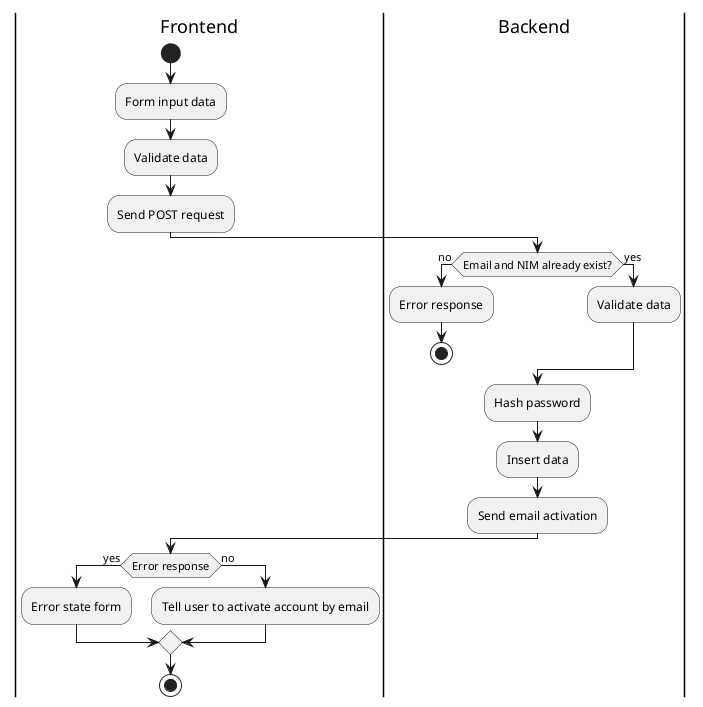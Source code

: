@startuml
|Frontend|
start
:Form input data;
:Validate data;
:Send POST request;
|Backend|
if (Email and NIM already exist?) then (no)
   :Error response;
   stop
else (yes)
  :Validate data;
endif
:Hash password;
:Insert data;
:Send email activation;
|Frontend|
if (Error response) then (yes)
   :Error state form;
else (no)
  :Tell user to activate account by email;
endif
stop
@enduml
